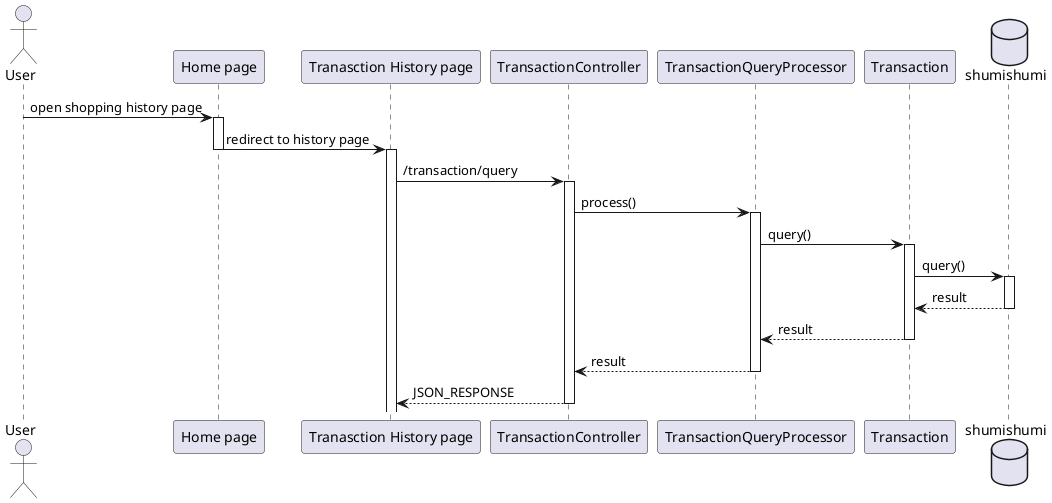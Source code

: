 @startuml template
'autonumber 1.1.1

actor User as u

' Box "front end"
participant "Home page" as home
participant "Tranasction History page" as history
' end box

' Box "back end"
participant "TransactionController" as tc
participant "TransactionQueryProcessor" as proc

participant Transaction as trx
' end box

database shumishumi as db

u -> home++ : open shopping history page
home -> history --++ : redirect to history page

history -> tc++ : /transaction/query
tc -> proc++ : process()
proc -> trx++ : query()
trx -> db++ : query()
return result
return result
return result
return JSON_RESPONSE

@enduml